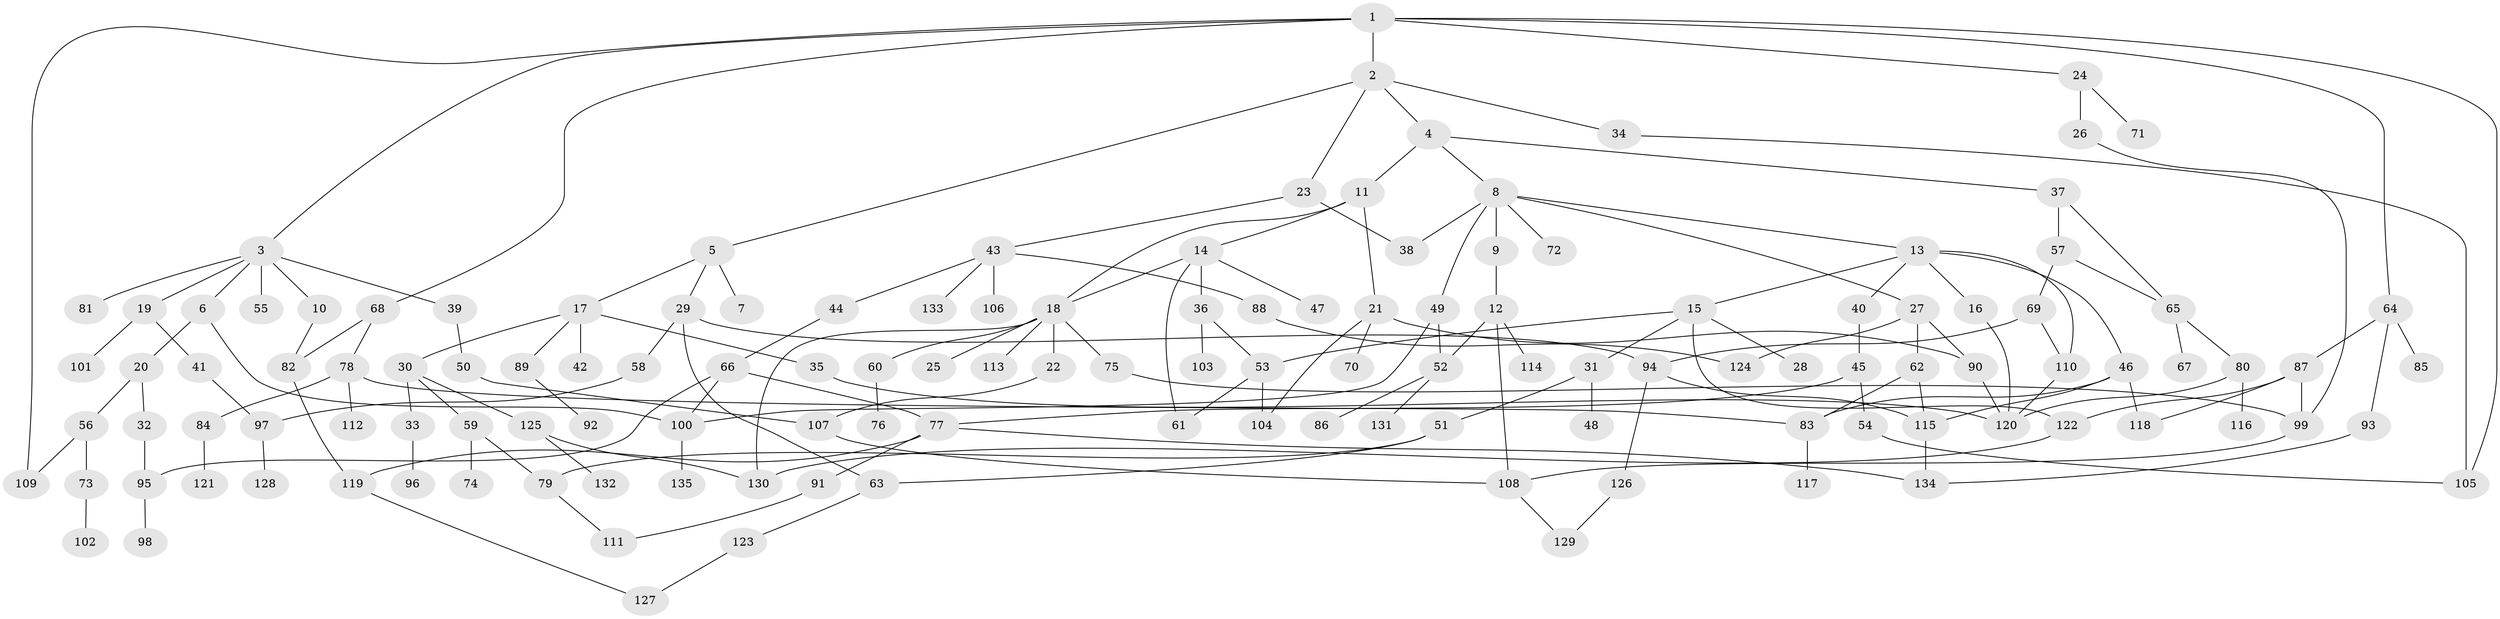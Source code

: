 // Generated by graph-tools (version 1.1) at 2025/13/03/09/25 04:13:32]
// undirected, 135 vertices, 179 edges
graph export_dot {
graph [start="1"]
  node [color=gray90,style=filled];
  1;
  2;
  3;
  4;
  5;
  6;
  7;
  8;
  9;
  10;
  11;
  12;
  13;
  14;
  15;
  16;
  17;
  18;
  19;
  20;
  21;
  22;
  23;
  24;
  25;
  26;
  27;
  28;
  29;
  30;
  31;
  32;
  33;
  34;
  35;
  36;
  37;
  38;
  39;
  40;
  41;
  42;
  43;
  44;
  45;
  46;
  47;
  48;
  49;
  50;
  51;
  52;
  53;
  54;
  55;
  56;
  57;
  58;
  59;
  60;
  61;
  62;
  63;
  64;
  65;
  66;
  67;
  68;
  69;
  70;
  71;
  72;
  73;
  74;
  75;
  76;
  77;
  78;
  79;
  80;
  81;
  82;
  83;
  84;
  85;
  86;
  87;
  88;
  89;
  90;
  91;
  92;
  93;
  94;
  95;
  96;
  97;
  98;
  99;
  100;
  101;
  102;
  103;
  104;
  105;
  106;
  107;
  108;
  109;
  110;
  111;
  112;
  113;
  114;
  115;
  116;
  117;
  118;
  119;
  120;
  121;
  122;
  123;
  124;
  125;
  126;
  127;
  128;
  129;
  130;
  131;
  132;
  133;
  134;
  135;
  1 -- 2;
  1 -- 3;
  1 -- 24;
  1 -- 64;
  1 -- 68;
  1 -- 105;
  1 -- 109;
  2 -- 4;
  2 -- 5;
  2 -- 23;
  2 -- 34;
  3 -- 6;
  3 -- 10;
  3 -- 19;
  3 -- 39;
  3 -- 55;
  3 -- 81;
  4 -- 8;
  4 -- 11;
  4 -- 37;
  5 -- 7;
  5 -- 17;
  5 -- 29;
  6 -- 20;
  6 -- 100;
  8 -- 9;
  8 -- 13;
  8 -- 27;
  8 -- 49;
  8 -- 72;
  8 -- 38;
  9 -- 12;
  10 -- 82;
  11 -- 14;
  11 -- 21;
  11 -- 18;
  12 -- 52;
  12 -- 108;
  12 -- 114;
  13 -- 15;
  13 -- 16;
  13 -- 40;
  13 -- 46;
  13 -- 110;
  14 -- 18;
  14 -- 36;
  14 -- 47;
  14 -- 61;
  15 -- 28;
  15 -- 31;
  15 -- 53;
  15 -- 122;
  16 -- 120;
  17 -- 30;
  17 -- 35;
  17 -- 42;
  17 -- 89;
  18 -- 22;
  18 -- 25;
  18 -- 60;
  18 -- 75;
  18 -- 113;
  18 -- 130;
  19 -- 41;
  19 -- 101;
  20 -- 32;
  20 -- 56;
  21 -- 70;
  21 -- 90;
  21 -- 104;
  22 -- 107;
  23 -- 38;
  23 -- 43;
  24 -- 26;
  24 -- 71;
  26 -- 99;
  27 -- 62;
  27 -- 124;
  27 -- 90;
  29 -- 58;
  29 -- 94;
  29 -- 63;
  30 -- 33;
  30 -- 59;
  30 -- 125;
  31 -- 48;
  31 -- 51;
  32 -- 95;
  33 -- 96;
  34 -- 105;
  35 -- 120;
  36 -- 103;
  36 -- 53;
  37 -- 57;
  37 -- 65;
  39 -- 50;
  40 -- 45;
  41 -- 97;
  43 -- 44;
  43 -- 88;
  43 -- 106;
  43 -- 133;
  44 -- 66;
  45 -- 54;
  45 -- 77;
  46 -- 118;
  46 -- 115;
  46 -- 83;
  49 -- 52;
  49 -- 100;
  50 -- 107;
  51 -- 63;
  51 -- 79;
  52 -- 86;
  52 -- 131;
  53 -- 104;
  53 -- 61;
  54 -- 105;
  56 -- 73;
  56 -- 109;
  57 -- 69;
  57 -- 65;
  58 -- 97;
  59 -- 74;
  59 -- 79;
  60 -- 76;
  62 -- 115;
  62 -- 83;
  63 -- 123;
  64 -- 85;
  64 -- 87;
  64 -- 93;
  65 -- 67;
  65 -- 80;
  66 -- 95;
  66 -- 100;
  66 -- 77;
  68 -- 78;
  68 -- 82;
  69 -- 94;
  69 -- 110;
  73 -- 102;
  75 -- 99;
  77 -- 91;
  77 -- 134;
  77 -- 119;
  78 -- 83;
  78 -- 84;
  78 -- 112;
  79 -- 111;
  80 -- 116;
  80 -- 120;
  82 -- 119;
  83 -- 117;
  84 -- 121;
  87 -- 99;
  87 -- 122;
  87 -- 118;
  88 -- 124;
  89 -- 92;
  90 -- 120;
  91 -- 111;
  93 -- 134;
  94 -- 126;
  94 -- 115;
  95 -- 98;
  97 -- 128;
  99 -- 108;
  100 -- 135;
  107 -- 108;
  108 -- 129;
  110 -- 120;
  115 -- 134;
  119 -- 127;
  122 -- 130;
  123 -- 127;
  125 -- 132;
  125 -- 130;
  126 -- 129;
}
